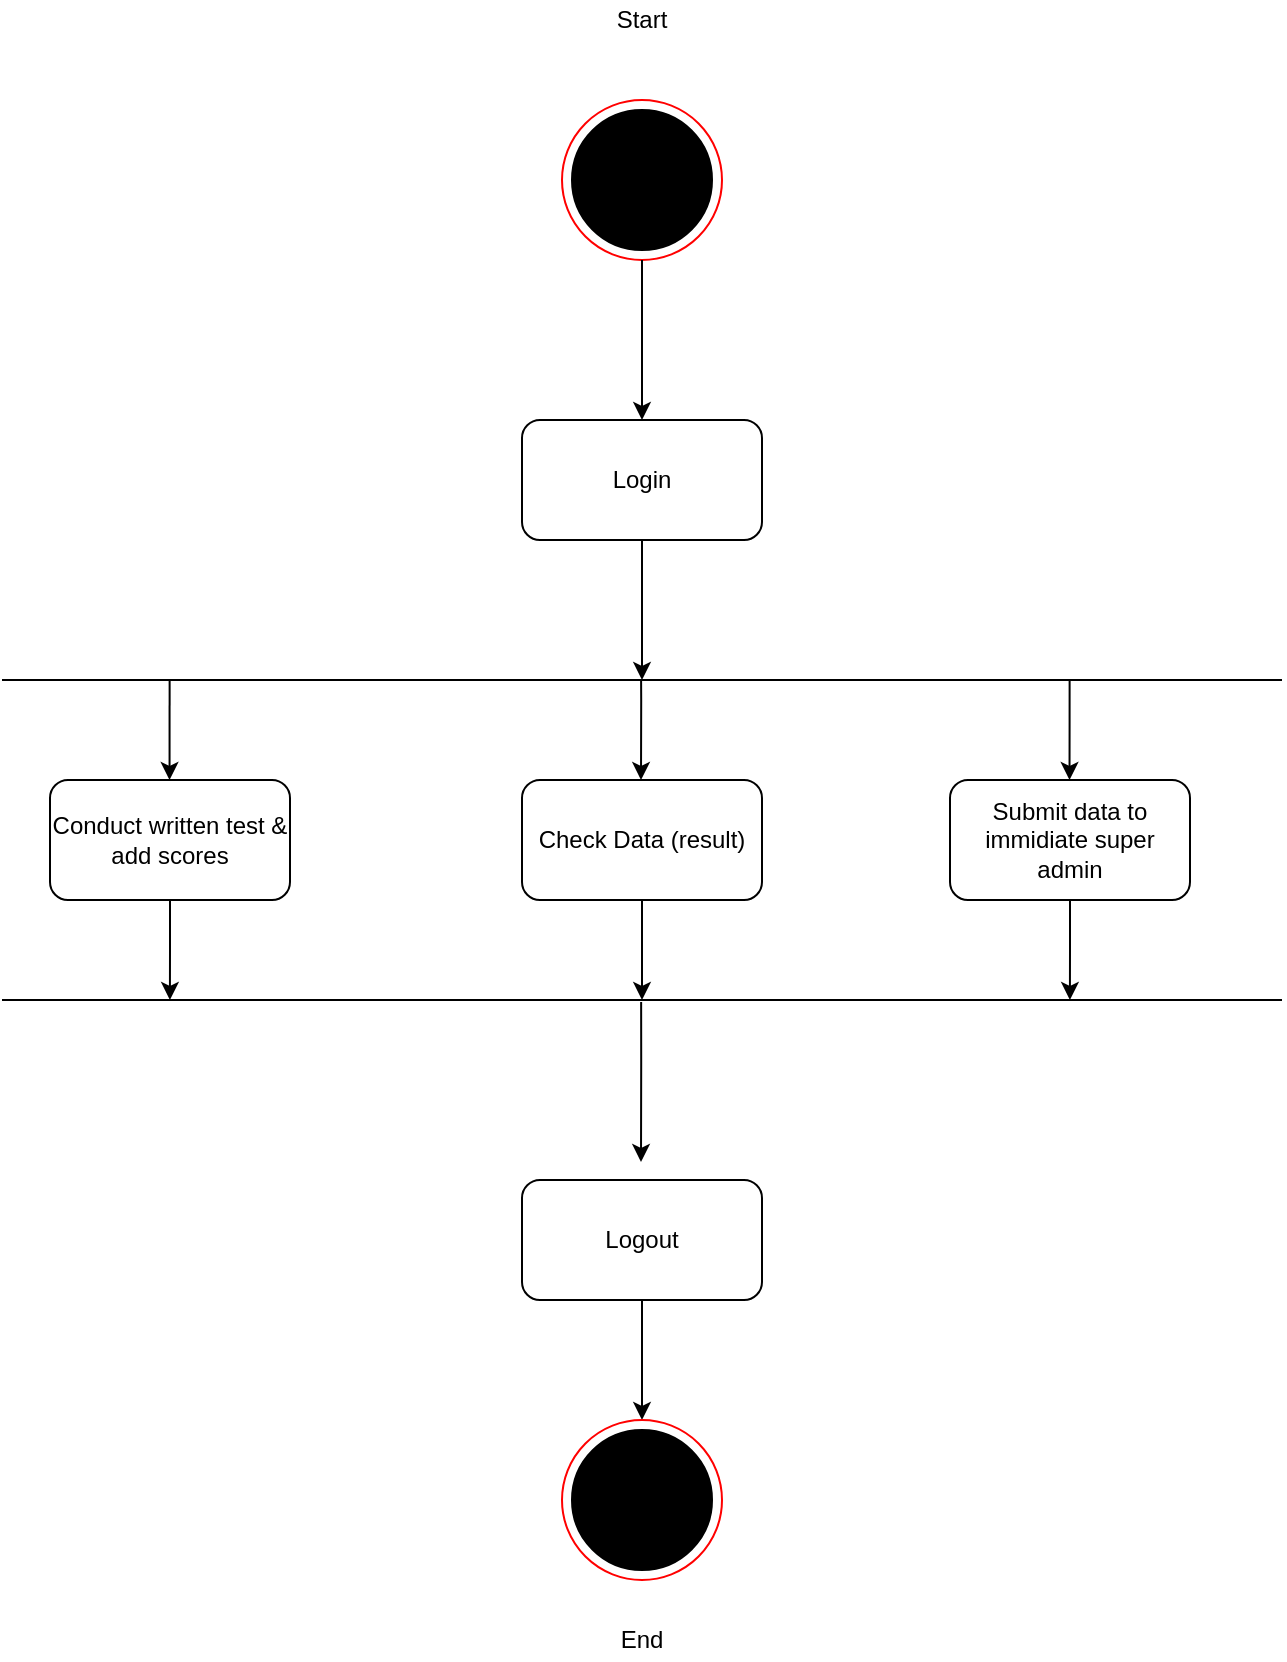 <mxfile version="14.5.1" type="device"><diagram id="eWVDW9PMhtJK5KiJzz6c" name="Page-1"><mxGraphModel dx="755" dy="670" grid="1" gridSize="10" guides="1" tooltips="1" connect="1" arrows="1" fold="1" page="1" pageScale="1" pageWidth="850" pageHeight="1100" math="0" shadow="0"><root><mxCell id="0"/><mxCell id="1" parent="0"/><mxCell id="FTjyazU6XA8H0HytyBsf-12" value="" style="group" parent="1" vertex="1" connectable="0"><mxGeometry x="280" y="110" width="80" height="80" as="geometry"/></mxCell><mxCell id="FTjyazU6XA8H0HytyBsf-13" value="" style="ellipse;whiteSpace=wrap;html=1;aspect=fixed;strokeColor=#FF0000;" parent="FTjyazU6XA8H0HytyBsf-12" vertex="1"><mxGeometry width="80" height="80" as="geometry"/></mxCell><mxCell id="FTjyazU6XA8H0HytyBsf-14" value="" style="ellipse;whiteSpace=wrap;html=1;aspect=fixed;fillColor=#000000;" parent="FTjyazU6XA8H0HytyBsf-12" vertex="1"><mxGeometry x="5" y="5" width="70" height="70" as="geometry"/></mxCell><mxCell id="FTjyazU6XA8H0HytyBsf-15" value="Start" style="text;html=1;strokeColor=none;fillColor=none;align=center;verticalAlign=middle;whiteSpace=wrap;rounded=0;" parent="1" vertex="1"><mxGeometry x="300" y="60" width="40" height="20" as="geometry"/></mxCell><mxCell id="SftXowxuAMTQyZMWC4xR-1" style="edgeStyle=orthogonalEdgeStyle;rounded=0;orthogonalLoop=1;jettySize=auto;html=1;exitX=0.5;exitY=1;exitDx=0;exitDy=0;" parent="1" source="FTjyazU6XA8H0HytyBsf-17" edge="1"><mxGeometry relative="1" as="geometry"><mxPoint x="320" y="400" as="targetPoint"/></mxGeometry></mxCell><mxCell id="FTjyazU6XA8H0HytyBsf-17" value="Login" style="rounded=1;whiteSpace=wrap;html=1;" parent="1" vertex="1"><mxGeometry x="260" y="270" width="120" height="60" as="geometry"/></mxCell><mxCell id="FTjyazU6XA8H0HytyBsf-18" value="" style="endArrow=none;html=1;" parent="1" edge="1"><mxGeometry width="50" height="50" relative="1" as="geometry"><mxPoint y="400" as="sourcePoint"/><mxPoint x="640" y="400" as="targetPoint"/><Array as="points"><mxPoint x="320" y="400"/></Array></mxGeometry></mxCell><mxCell id="FTjyazU6XA8H0HytyBsf-19" style="edgeStyle=orthogonalEdgeStyle;rounded=0;orthogonalLoop=1;jettySize=auto;html=1;exitX=0.5;exitY=1;exitDx=0;exitDy=0;" parent="1" source="FTjyazU6XA8H0HytyBsf-20" edge="1"><mxGeometry relative="1" as="geometry"><mxPoint x="83.952" y="560" as="targetPoint"/></mxGeometry></mxCell><mxCell id="FTjyazU6XA8H0HytyBsf-20" value="Conduct written test &amp;amp; add scores" style="rounded=1;whiteSpace=wrap;html=1;" parent="1" vertex="1"><mxGeometry x="24" y="450" width="120" height="60" as="geometry"/></mxCell><mxCell id="FTjyazU6XA8H0HytyBsf-23" style="edgeStyle=orthogonalEdgeStyle;rounded=0;orthogonalLoop=1;jettySize=auto;html=1;exitX=0.5;exitY=1;exitDx=0;exitDy=0;" parent="1" source="FTjyazU6XA8H0HytyBsf-24" edge="1"><mxGeometry relative="1" as="geometry"><mxPoint x="320" y="560" as="targetPoint"/></mxGeometry></mxCell><mxCell id="FTjyazU6XA8H0HytyBsf-24" value="Check Data (result)" style="rounded=1;whiteSpace=wrap;html=1;" parent="1" vertex="1"><mxGeometry x="260" y="450" width="120" height="60" as="geometry"/></mxCell><mxCell id="FTjyazU6XA8H0HytyBsf-25" style="edgeStyle=orthogonalEdgeStyle;rounded=0;orthogonalLoop=1;jettySize=auto;html=1;exitX=0.5;exitY=1;exitDx=0;exitDy=0;" parent="1" source="FTjyazU6XA8H0HytyBsf-26" edge="1"><mxGeometry relative="1" as="geometry"><mxPoint x="533.952" y="560" as="targetPoint"/></mxGeometry></mxCell><mxCell id="FTjyazU6XA8H0HytyBsf-26" value="Submit data to immidiate super admin" style="rounded=1;whiteSpace=wrap;html=1;" parent="1" vertex="1"><mxGeometry x="474" y="450" width="120" height="60" as="geometry"/></mxCell><mxCell id="FTjyazU6XA8H0HytyBsf-31" value="" style="endArrow=none;html=1;" parent="1" edge="1"><mxGeometry width="50" height="50" relative="1" as="geometry"><mxPoint y="560" as="sourcePoint"/><mxPoint x="640" y="560" as="targetPoint"/></mxGeometry></mxCell><mxCell id="FTjyazU6XA8H0HytyBsf-33" style="edgeStyle=orthogonalEdgeStyle;rounded=0;orthogonalLoop=1;jettySize=auto;html=1;exitX=0.5;exitY=1;exitDx=0;exitDy=0;" parent="1" edge="1"><mxGeometry relative="1" as="geometry"><mxPoint x="83.762" y="450" as="targetPoint"/><mxPoint x="83.81" y="400" as="sourcePoint"/></mxGeometry></mxCell><mxCell id="FTjyazU6XA8H0HytyBsf-35" style="edgeStyle=orthogonalEdgeStyle;rounded=0;orthogonalLoop=1;jettySize=auto;html=1;exitX=0.5;exitY=1;exitDx=0;exitDy=0;" parent="1" edge="1"><mxGeometry relative="1" as="geometry"><mxPoint x="319.502" y="450" as="targetPoint"/><mxPoint x="319.55" y="400" as="sourcePoint"/><Array as="points"><mxPoint x="319.5" y="410"/><mxPoint x="319.5" y="410"/></Array></mxGeometry></mxCell><mxCell id="FTjyazU6XA8H0HytyBsf-36" style="edgeStyle=orthogonalEdgeStyle;rounded=0;orthogonalLoop=1;jettySize=auto;html=1;exitX=0.5;exitY=1;exitDx=0;exitDy=0;" parent="1" edge="1"><mxGeometry relative="1" as="geometry"><mxPoint x="533.762" y="450" as="targetPoint"/><mxPoint x="533.81" y="400" as="sourcePoint"/><Array as="points"><mxPoint x="533.76" y="420"/><mxPoint x="533.76" y="420"/></Array></mxGeometry></mxCell><mxCell id="FTjyazU6XA8H0HytyBsf-39" style="edgeStyle=orthogonalEdgeStyle;rounded=0;orthogonalLoop=1;jettySize=auto;html=1;" parent="1" edge="1"><mxGeometry relative="1" as="geometry"><mxPoint x="319.502" y="641" as="targetPoint"/><mxPoint x="319.57" y="561" as="sourcePoint"/><Array as="points"><mxPoint x="319.57" y="591"/><mxPoint x="319.57" y="591"/></Array></mxGeometry></mxCell><mxCell id="FTjyazU6XA8H0HytyBsf-40" style="edgeStyle=orthogonalEdgeStyle;rounded=0;orthogonalLoop=1;jettySize=auto;html=1;exitX=0.5;exitY=1;exitDx=0;exitDy=0;entryX=0.5;entryY=0;entryDx=0;entryDy=0;" parent="1" source="FTjyazU6XA8H0HytyBsf-41" target="FTjyazU6XA8H0HytyBsf-43" edge="1"><mxGeometry relative="1" as="geometry"/></mxCell><mxCell id="FTjyazU6XA8H0HytyBsf-41" value="Logout" style="rounded=1;whiteSpace=wrap;html=1;" parent="1" vertex="1"><mxGeometry x="260" y="650" width="120" height="60" as="geometry"/></mxCell><mxCell id="FTjyazU6XA8H0HytyBsf-42" value="" style="group" parent="1" vertex="1" connectable="0"><mxGeometry x="280" y="770" width="80" height="80" as="geometry"/></mxCell><mxCell id="FTjyazU6XA8H0HytyBsf-43" value="" style="ellipse;whiteSpace=wrap;html=1;aspect=fixed;strokeColor=#FF0000;" parent="FTjyazU6XA8H0HytyBsf-42" vertex="1"><mxGeometry width="80" height="80" as="geometry"/></mxCell><mxCell id="FTjyazU6XA8H0HytyBsf-44" value="" style="ellipse;whiteSpace=wrap;html=1;aspect=fixed;fillColor=#000000;" parent="FTjyazU6XA8H0HytyBsf-42" vertex="1"><mxGeometry x="5" y="5" width="70" height="70" as="geometry"/></mxCell><mxCell id="FTjyazU6XA8H0HytyBsf-45" value="End" style="text;html=1;strokeColor=none;fillColor=none;align=center;verticalAlign=middle;whiteSpace=wrap;rounded=0;" parent="1" vertex="1"><mxGeometry x="300" y="870" width="40" height="20" as="geometry"/></mxCell><mxCell id="SftXowxuAMTQyZMWC4xR-2" style="edgeStyle=orthogonalEdgeStyle;rounded=0;orthogonalLoop=1;jettySize=auto;html=1;exitX=0.5;exitY=1;exitDx=0;exitDy=0;entryX=0.5;entryY=0;entryDx=0;entryDy=0;" parent="1" source="FTjyazU6XA8H0HytyBsf-13" target="FTjyazU6XA8H0HytyBsf-17" edge="1"><mxGeometry relative="1" as="geometry"/></mxCell></root></mxGraphModel></diagram></mxfile>